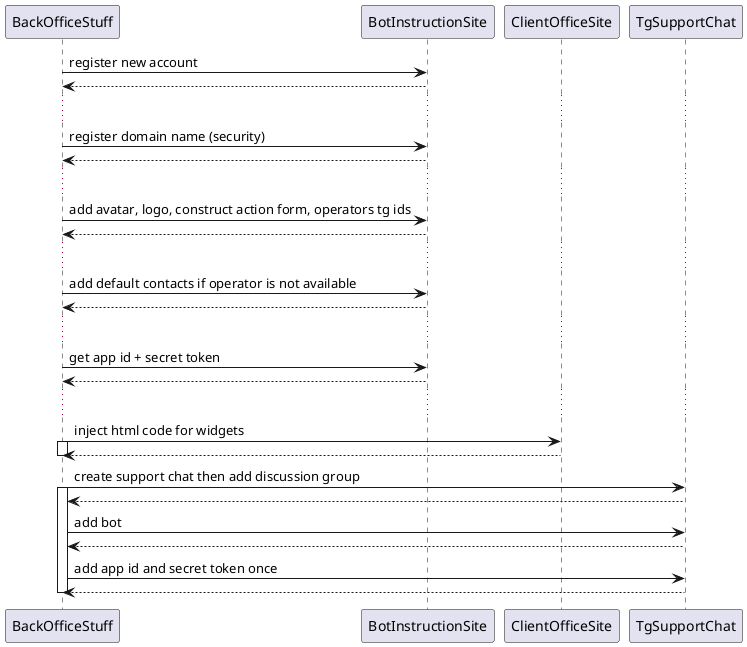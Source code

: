@startuml


BackOfficeStuff -> BotInstructionSite: register new account
BotInstructionSite --> BackOfficeStuff

...

BackOfficeStuff -> BotInstructionSite: register domain name (security)
BotInstructionSite --> BackOfficeStuff

...

BackOfficeStuff -> BotInstructionSite: add avatar, logo, construct action form, operators tg ids
BotInstructionSite --> BackOfficeStuff

...

BackOfficeStuff -> BotInstructionSite: add default contacts if operator is not available
BotInstructionSite --> BackOfficeStuff
...

BackOfficeStuff -> BotInstructionSite: get app id + secret token
BotInstructionSite --> BackOfficeStuff
deactivate BackOfficeStuff

...

BackOfficeStuff -> ClientOfficeSite: inject html code for widgets
activate BackOfficeStuff
ClientOfficeSite --> BackOfficeStuff
deactivate BackOfficeStuff


BackOfficeStuff -> TgSupportChat: create support chat then add discussion group
activate BackOfficeStuff
TgSupportChat --> BackOfficeStuff
BackOfficeStuff -> TgSupportChat: add bot
TgSupportChat --> BackOfficeStuff

BackOfficeStuff -> TgSupportChat: add app id and secret token once
TgSupportChat --> BackOfficeStuff
deactivate BackOfficeStuff


@enduml
